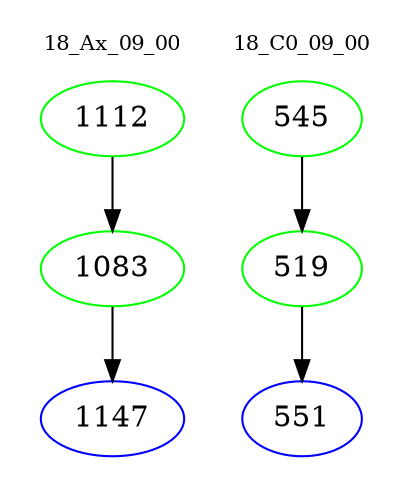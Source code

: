 digraph{
subgraph cluster_0 {
color = white
label = "18_Ax_09_00";
fontsize=10;
T0_1112 [label="1112", color="green"]
T0_1112 -> T0_1083 [color="black"]
T0_1083 [label="1083", color="green"]
T0_1083 -> T0_1147 [color="black"]
T0_1147 [label="1147", color="blue"]
}
subgraph cluster_1 {
color = white
label = "18_C0_09_00";
fontsize=10;
T1_545 [label="545", color="green"]
T1_545 -> T1_519 [color="black"]
T1_519 [label="519", color="green"]
T1_519 -> T1_551 [color="black"]
T1_551 [label="551", color="blue"]
}
}
